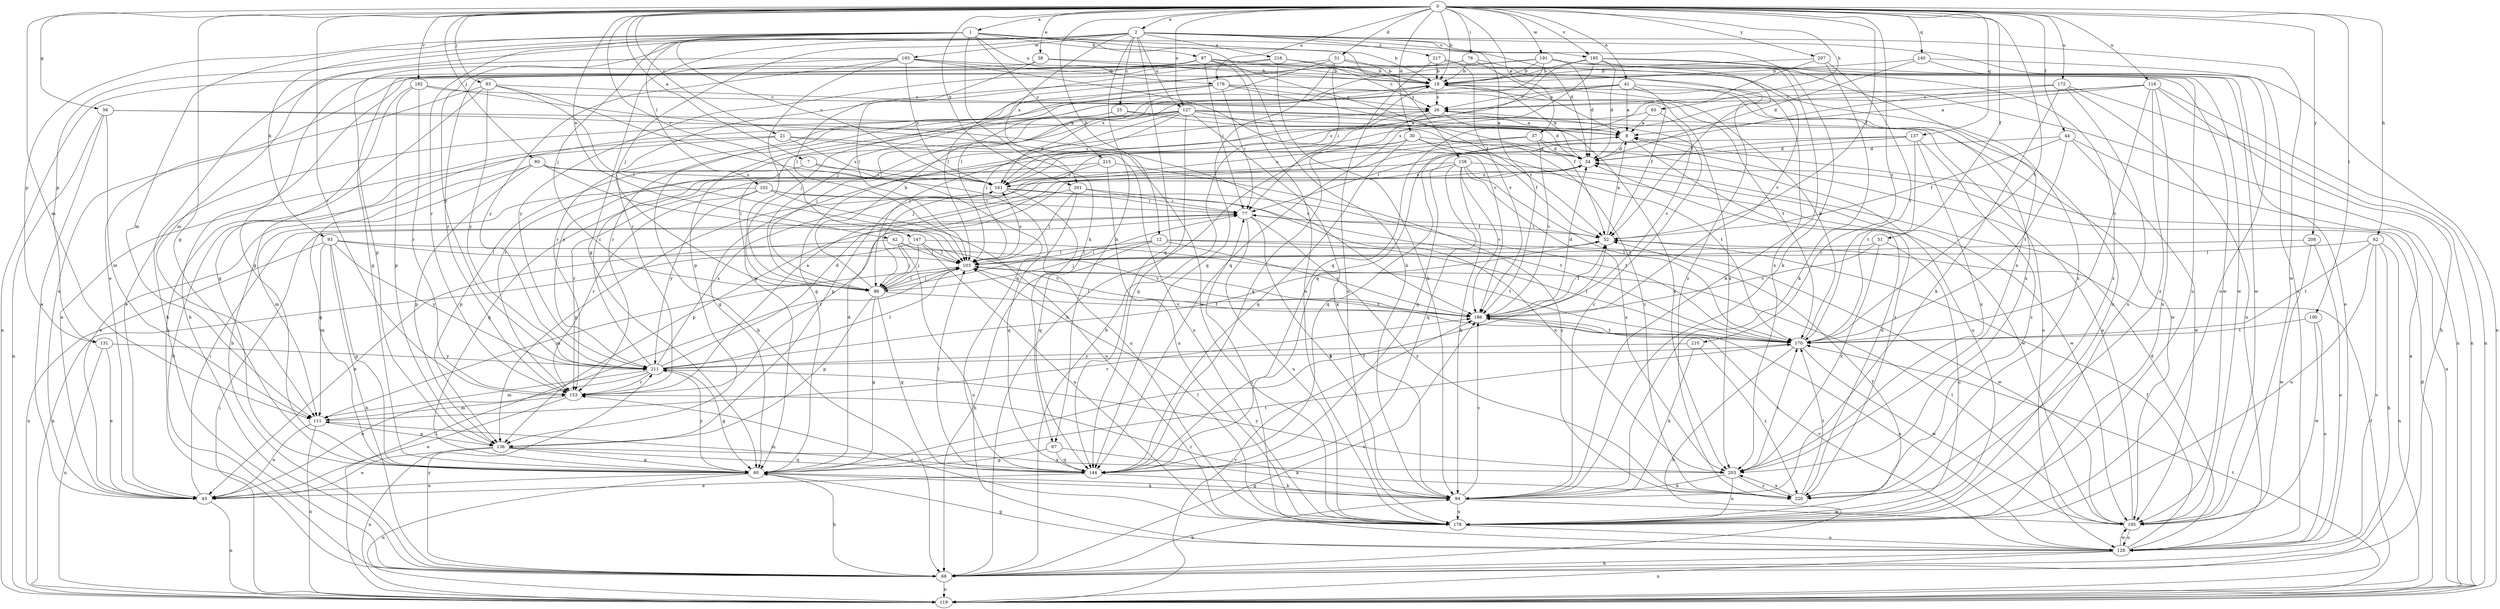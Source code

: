 strict digraph  {
0;
1;
2;
7;
8;
12;
18;
21;
25;
26;
30;
31;
34;
37;
38;
41;
42;
43;
44;
51;
52;
56;
60;
62;
65;
67;
68;
76;
77;
80;
83;
86;
87;
93;
94;
100;
102;
103;
111;
116;
119;
127;
128;
131;
136;
137;
140;
144;
147;
153;
158;
161;
170;
172;
176;
178;
182;
185;
186;
191;
193;
195;
201;
203;
207;
208;
210;
211;
215;
216;
217;
220;
0 -> 1  [label=a];
0 -> 2  [label=a];
0 -> 7  [label=a];
0 -> 12  [label=b];
0 -> 18  [label=b];
0 -> 21  [label=c];
0 -> 30  [label=d];
0 -> 31  [label=d];
0 -> 37  [label=e];
0 -> 38  [label=e];
0 -> 41  [label=e];
0 -> 42  [label=e];
0 -> 44  [label=f];
0 -> 51  [label=f];
0 -> 52  [label=f];
0 -> 56  [label=g];
0 -> 60  [label=g];
0 -> 62  [label=h];
0 -> 65  [label=h];
0 -> 76  [label=i];
0 -> 80  [label=j];
0 -> 83  [label=j];
0 -> 100  [label=l];
0 -> 111  [label=m];
0 -> 116  [label=n];
0 -> 127  [label=o];
0 -> 137  [label=q];
0 -> 140  [label=q];
0 -> 147  [label=r];
0 -> 153  [label=r];
0 -> 170  [label=t];
0 -> 172  [label=u];
0 -> 176  [label=u];
0 -> 182  [label=v];
0 -> 185  [label=v];
0 -> 191  [label=w];
0 -> 201  [label=x];
0 -> 207  [label=y];
0 -> 208  [label=y];
0 -> 210  [label=y];
1 -> 18  [label=b];
1 -> 34  [label=d];
1 -> 67  [label=h];
1 -> 86  [label=j];
1 -> 87  [label=k];
1 -> 93  [label=k];
1 -> 94  [label=k];
1 -> 102  [label=l];
1 -> 111  [label=m];
1 -> 131  [label=p];
1 -> 153  [label=r];
1 -> 158  [label=s];
1 -> 161  [label=s];
1 -> 176  [label=u];
1 -> 215  [label=z];
2 -> 25  [label=c];
2 -> 60  [label=g];
2 -> 67  [label=h];
2 -> 86  [label=j];
2 -> 94  [label=k];
2 -> 111  [label=m];
2 -> 127  [label=o];
2 -> 128  [label=o];
2 -> 131  [label=p];
2 -> 144  [label=q];
2 -> 185  [label=v];
2 -> 186  [label=v];
2 -> 193  [label=w];
2 -> 195  [label=w];
2 -> 201  [label=x];
2 -> 211  [label=y];
2 -> 216  [label=z];
2 -> 217  [label=z];
7 -> 136  [label=p];
7 -> 161  [label=s];
7 -> 195  [label=w];
8 -> 34  [label=d];
8 -> 144  [label=q];
8 -> 220  [label=z];
12 -> 68  [label=h];
12 -> 86  [label=j];
12 -> 103  [label=l];
12 -> 170  [label=t];
12 -> 186  [label=v];
12 -> 195  [label=w];
18 -> 26  [label=c];
18 -> 60  [label=g];
18 -> 119  [label=n];
18 -> 153  [label=r];
18 -> 170  [label=t];
21 -> 34  [label=d];
21 -> 43  [label=e];
21 -> 68  [label=h];
21 -> 161  [label=s];
21 -> 178  [label=u];
25 -> 8  [label=a];
25 -> 86  [label=j];
25 -> 211  [label=y];
25 -> 220  [label=z];
26 -> 8  [label=a];
26 -> 34  [label=d];
26 -> 86  [label=j];
26 -> 144  [label=q];
30 -> 34  [label=d];
30 -> 52  [label=f];
30 -> 60  [label=g];
30 -> 86  [label=j];
30 -> 144  [label=q];
30 -> 170  [label=t];
31 -> 18  [label=b];
31 -> 43  [label=e];
31 -> 77  [label=i];
31 -> 103  [label=l];
31 -> 144  [label=q];
31 -> 178  [label=u];
31 -> 195  [label=w];
34 -> 18  [label=b];
34 -> 161  [label=s];
37 -> 34  [label=d];
37 -> 136  [label=p];
37 -> 161  [label=s];
37 -> 178  [label=u];
37 -> 186  [label=v];
38 -> 18  [label=b];
38 -> 60  [label=g];
38 -> 103  [label=l];
38 -> 220  [label=z];
41 -> 8  [label=a];
41 -> 26  [label=c];
41 -> 52  [label=f];
41 -> 136  [label=p];
41 -> 161  [label=s];
41 -> 178  [label=u];
41 -> 203  [label=x];
42 -> 43  [label=e];
42 -> 86  [label=j];
42 -> 103  [label=l];
42 -> 128  [label=o];
42 -> 186  [label=v];
43 -> 77  [label=i];
43 -> 119  [label=n];
44 -> 34  [label=d];
44 -> 52  [label=f];
44 -> 119  [label=n];
44 -> 170  [label=t];
44 -> 195  [label=w];
51 -> 103  [label=l];
51 -> 178  [label=u];
51 -> 186  [label=v];
51 -> 203  [label=x];
52 -> 8  [label=a];
52 -> 77  [label=i];
52 -> 103  [label=l];
56 -> 8  [label=a];
56 -> 43  [label=e];
56 -> 111  [label=m];
56 -> 119  [label=n];
56 -> 186  [label=v];
60 -> 34  [label=d];
60 -> 43  [label=e];
60 -> 52  [label=f];
60 -> 68  [label=h];
60 -> 94  [label=k];
60 -> 119  [label=n];
60 -> 170  [label=t];
60 -> 211  [label=y];
62 -> 68  [label=h];
62 -> 103  [label=l];
62 -> 119  [label=n];
62 -> 128  [label=o];
62 -> 170  [label=t];
62 -> 178  [label=u];
65 -> 8  [label=a];
65 -> 60  [label=g];
65 -> 186  [label=v];
67 -> 60  [label=g];
67 -> 94  [label=k];
67 -> 144  [label=q];
68 -> 8  [label=a];
68 -> 18  [label=b];
68 -> 94  [label=k];
68 -> 119  [label=n];
68 -> 186  [label=v];
68 -> 211  [label=y];
76 -> 8  [label=a];
76 -> 18  [label=b];
76 -> 103  [label=l];
76 -> 186  [label=v];
76 -> 211  [label=y];
77 -> 52  [label=f];
77 -> 94  [label=k];
77 -> 153  [label=r];
77 -> 178  [label=u];
77 -> 220  [label=z];
80 -> 43  [label=e];
80 -> 60  [label=g];
80 -> 103  [label=l];
80 -> 136  [label=p];
80 -> 161  [label=s];
80 -> 178  [label=u];
83 -> 26  [label=c];
83 -> 43  [label=e];
83 -> 68  [label=h];
83 -> 103  [label=l];
83 -> 144  [label=q];
83 -> 211  [label=y];
86 -> 18  [label=b];
86 -> 60  [label=g];
86 -> 77  [label=i];
86 -> 103  [label=l];
86 -> 136  [label=p];
86 -> 144  [label=q];
86 -> 186  [label=v];
87 -> 18  [label=b];
87 -> 52  [label=f];
87 -> 60  [label=g];
87 -> 77  [label=i];
87 -> 119  [label=n];
87 -> 153  [label=r];
87 -> 178  [label=u];
87 -> 195  [label=w];
93 -> 60  [label=g];
93 -> 68  [label=h];
93 -> 103  [label=l];
93 -> 111  [label=m];
93 -> 119  [label=n];
93 -> 186  [label=v];
93 -> 211  [label=y];
94 -> 26  [label=c];
94 -> 60  [label=g];
94 -> 178  [label=u];
94 -> 186  [label=v];
94 -> 195  [label=w];
100 -> 128  [label=o];
100 -> 170  [label=t];
100 -> 195  [label=w];
102 -> 77  [label=i];
102 -> 111  [label=m];
102 -> 153  [label=r];
102 -> 170  [label=t];
102 -> 178  [label=u];
102 -> 211  [label=y];
103 -> 86  [label=j];
103 -> 111  [label=m];
103 -> 161  [label=s];
103 -> 170  [label=t];
111 -> 43  [label=e];
111 -> 119  [label=n];
111 -> 136  [label=p];
111 -> 186  [label=v];
116 -> 8  [label=a];
116 -> 26  [label=c];
116 -> 68  [label=h];
116 -> 119  [label=n];
116 -> 161  [label=s];
116 -> 170  [label=t];
116 -> 178  [label=u];
116 -> 220  [label=z];
119 -> 34  [label=d];
119 -> 52  [label=f];
119 -> 77  [label=i];
119 -> 103  [label=l];
119 -> 170  [label=t];
119 -> 186  [label=v];
127 -> 8  [label=a];
127 -> 43  [label=e];
127 -> 68  [label=h];
127 -> 94  [label=k];
127 -> 103  [label=l];
127 -> 128  [label=o];
127 -> 144  [label=q];
127 -> 153  [label=r];
127 -> 161  [label=s];
127 -> 195  [label=w];
127 -> 203  [label=x];
128 -> 34  [label=d];
128 -> 52  [label=f];
128 -> 60  [label=g];
128 -> 68  [label=h];
128 -> 77  [label=i];
128 -> 119  [label=n];
128 -> 186  [label=v];
128 -> 195  [label=w];
131 -> 43  [label=e];
131 -> 119  [label=n];
131 -> 211  [label=y];
136 -> 43  [label=e];
136 -> 60  [label=g];
136 -> 119  [label=n];
136 -> 144  [label=q];
136 -> 203  [label=x];
137 -> 34  [label=d];
137 -> 77  [label=i];
137 -> 144  [label=q];
137 -> 170  [label=t];
137 -> 203  [label=x];
137 -> 220  [label=z];
140 -> 18  [label=b];
140 -> 34  [label=d];
140 -> 119  [label=n];
140 -> 178  [label=u];
144 -> 43  [label=e];
144 -> 94  [label=k];
144 -> 103  [label=l];
144 -> 111  [label=m];
147 -> 86  [label=j];
147 -> 103  [label=l];
147 -> 119  [label=n];
147 -> 170  [label=t];
147 -> 178  [label=u];
153 -> 8  [label=a];
153 -> 43  [label=e];
153 -> 111  [label=m];
158 -> 94  [label=k];
158 -> 144  [label=q];
158 -> 153  [label=r];
158 -> 161  [label=s];
158 -> 170  [label=t];
158 -> 186  [label=v];
158 -> 195  [label=w];
158 -> 203  [label=x];
161 -> 77  [label=i];
161 -> 136  [label=p];
161 -> 144  [label=q];
161 -> 170  [label=t];
170 -> 18  [label=b];
170 -> 68  [label=h];
170 -> 195  [label=w];
170 -> 211  [label=y];
172 -> 26  [label=c];
172 -> 94  [label=k];
172 -> 119  [label=n];
172 -> 128  [label=o];
172 -> 144  [label=q];
172 -> 178  [label=u];
176 -> 26  [label=c];
176 -> 52  [label=f];
176 -> 68  [label=h];
176 -> 77  [label=i];
176 -> 86  [label=j];
176 -> 153  [label=r];
176 -> 203  [label=x];
178 -> 52  [label=f];
178 -> 103  [label=l];
178 -> 128  [label=o];
178 -> 153  [label=r];
182 -> 26  [label=c];
182 -> 60  [label=g];
182 -> 136  [label=p];
182 -> 153  [label=r];
182 -> 178  [label=u];
185 -> 18  [label=b];
185 -> 34  [label=d];
185 -> 52  [label=f];
185 -> 68  [label=h];
185 -> 144  [label=q];
185 -> 203  [label=x];
185 -> 220  [label=z];
186 -> 34  [label=d];
186 -> 52  [label=f];
186 -> 103  [label=l];
186 -> 128  [label=o];
186 -> 170  [label=t];
191 -> 18  [label=b];
191 -> 34  [label=d];
191 -> 86  [label=j];
191 -> 94  [label=k];
191 -> 128  [label=o];
191 -> 153  [label=r];
191 -> 161  [label=s];
191 -> 195  [label=w];
193 -> 18  [label=b];
193 -> 68  [label=h];
193 -> 86  [label=j];
193 -> 136  [label=p];
193 -> 161  [label=s];
193 -> 186  [label=v];
193 -> 203  [label=x];
193 -> 211  [label=y];
195 -> 8  [label=a];
195 -> 103  [label=l];
195 -> 128  [label=o];
201 -> 77  [label=i];
201 -> 103  [label=l];
201 -> 136  [label=p];
201 -> 144  [label=q];
201 -> 203  [label=x];
203 -> 94  [label=k];
203 -> 170  [label=t];
203 -> 178  [label=u];
203 -> 211  [label=y];
203 -> 220  [label=z];
207 -> 18  [label=b];
207 -> 94  [label=k];
207 -> 144  [label=q];
207 -> 170  [label=t];
208 -> 103  [label=l];
208 -> 128  [label=o];
208 -> 195  [label=w];
210 -> 94  [label=k];
210 -> 211  [label=y];
210 -> 220  [label=z];
211 -> 26  [label=c];
211 -> 34  [label=d];
211 -> 43  [label=e];
211 -> 52  [label=f];
211 -> 60  [label=g];
211 -> 103  [label=l];
211 -> 111  [label=m];
211 -> 153  [label=r];
211 -> 161  [label=s];
215 -> 60  [label=g];
215 -> 161  [label=s];
215 -> 178  [label=u];
215 -> 220  [label=z];
216 -> 18  [label=b];
216 -> 26  [label=c];
216 -> 68  [label=h];
216 -> 94  [label=k];
216 -> 103  [label=l];
217 -> 18  [label=b];
217 -> 178  [label=u];
217 -> 186  [label=v];
217 -> 220  [label=z];
220 -> 34  [label=d];
220 -> 153  [label=r];
220 -> 170  [label=t];
220 -> 203  [label=x];
}
